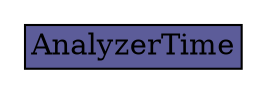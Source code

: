 digraph AnalyzerTime {
	graph [rankdir=LR];
	node [label="\N"];
	graph [bb="0,0,118,36"];
	AnalyzerTime [label=<<table BORDER="0" CELLBORDER="1" CELLSPACING="0"> <tr > <td BGCOLOR="#5c5c99" HREF="#" TITLE="The AnalyzerTime class is used to indicate the current date and time on the analyzer. Its values should be filled in as late as possible in the message transmission process, ideally immediately before placing the message &quot;on the wire&quot;. ">AnalyzerTime</td> </tr>" %</table>>, shape=plaintext, pos="59,18", width="1.6389", height="0.5"];
}
